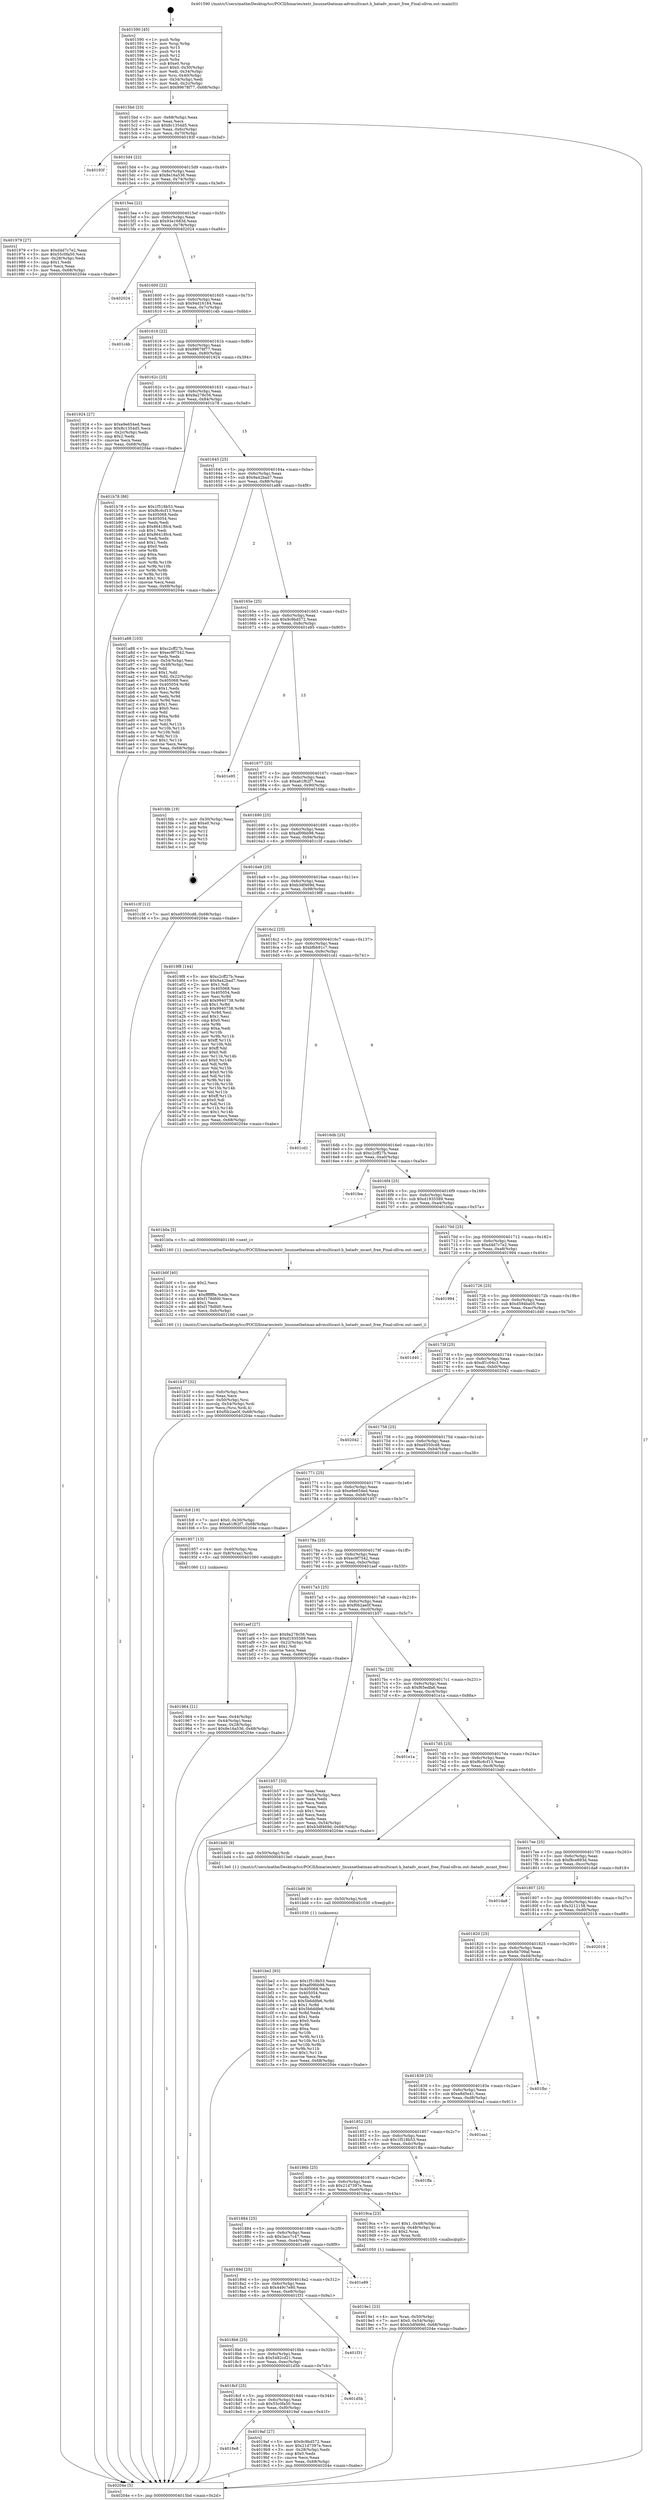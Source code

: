 digraph "0x401590" {
  label = "0x401590 (/mnt/c/Users/mathe/Desktop/tcc/POCII/binaries/extr_linuxnetbatman-advmulticast.h_batadv_mcast_free_Final-ollvm.out::main(0))"
  labelloc = "t"
  node[shape=record]

  Entry [label="",width=0.3,height=0.3,shape=circle,fillcolor=black,style=filled]
  "0x4015bd" [label="{
     0x4015bd [23]\l
     | [instrs]\l
     &nbsp;&nbsp;0x4015bd \<+3\>: mov -0x68(%rbp),%eax\l
     &nbsp;&nbsp;0x4015c0 \<+2\>: mov %eax,%ecx\l
     &nbsp;&nbsp;0x4015c2 \<+6\>: sub $0x8c1354d5,%ecx\l
     &nbsp;&nbsp;0x4015c8 \<+3\>: mov %eax,-0x6c(%rbp)\l
     &nbsp;&nbsp;0x4015cb \<+3\>: mov %ecx,-0x70(%rbp)\l
     &nbsp;&nbsp;0x4015ce \<+6\>: je 000000000040193f \<main+0x3af\>\l
  }"]
  "0x40193f" [label="{
     0x40193f\l
  }", style=dashed]
  "0x4015d4" [label="{
     0x4015d4 [22]\l
     | [instrs]\l
     &nbsp;&nbsp;0x4015d4 \<+5\>: jmp 00000000004015d9 \<main+0x49\>\l
     &nbsp;&nbsp;0x4015d9 \<+3\>: mov -0x6c(%rbp),%eax\l
     &nbsp;&nbsp;0x4015dc \<+5\>: sub $0x8e16a536,%eax\l
     &nbsp;&nbsp;0x4015e1 \<+3\>: mov %eax,-0x74(%rbp)\l
     &nbsp;&nbsp;0x4015e4 \<+6\>: je 0000000000401979 \<main+0x3e9\>\l
  }"]
  Exit [label="",width=0.3,height=0.3,shape=circle,fillcolor=black,style=filled,peripheries=2]
  "0x401979" [label="{
     0x401979 [27]\l
     | [instrs]\l
     &nbsp;&nbsp;0x401979 \<+5\>: mov $0xd4d7c7e2,%eax\l
     &nbsp;&nbsp;0x40197e \<+5\>: mov $0x55c0fa50,%ecx\l
     &nbsp;&nbsp;0x401983 \<+3\>: mov -0x28(%rbp),%edx\l
     &nbsp;&nbsp;0x401986 \<+3\>: cmp $0x1,%edx\l
     &nbsp;&nbsp;0x401989 \<+3\>: cmovl %ecx,%eax\l
     &nbsp;&nbsp;0x40198c \<+3\>: mov %eax,-0x68(%rbp)\l
     &nbsp;&nbsp;0x40198f \<+5\>: jmp 000000000040204e \<main+0xabe\>\l
  }"]
  "0x4015ea" [label="{
     0x4015ea [22]\l
     | [instrs]\l
     &nbsp;&nbsp;0x4015ea \<+5\>: jmp 00000000004015ef \<main+0x5f\>\l
     &nbsp;&nbsp;0x4015ef \<+3\>: mov -0x6c(%rbp),%eax\l
     &nbsp;&nbsp;0x4015f2 \<+5\>: sub $0x93e1683d,%eax\l
     &nbsp;&nbsp;0x4015f7 \<+3\>: mov %eax,-0x78(%rbp)\l
     &nbsp;&nbsp;0x4015fa \<+6\>: je 0000000000402024 \<main+0xa94\>\l
  }"]
  "0x401be2" [label="{
     0x401be2 [93]\l
     | [instrs]\l
     &nbsp;&nbsp;0x401be2 \<+5\>: mov $0x1f518b53,%eax\l
     &nbsp;&nbsp;0x401be7 \<+5\>: mov $0xaf09bb98,%ecx\l
     &nbsp;&nbsp;0x401bec \<+7\>: mov 0x405068,%edx\l
     &nbsp;&nbsp;0x401bf3 \<+7\>: mov 0x405054,%esi\l
     &nbsp;&nbsp;0x401bfa \<+3\>: mov %edx,%r8d\l
     &nbsp;&nbsp;0x401bfd \<+7\>: sub $0x5b6ddfe6,%r8d\l
     &nbsp;&nbsp;0x401c04 \<+4\>: sub $0x1,%r8d\l
     &nbsp;&nbsp;0x401c08 \<+7\>: add $0x5b6ddfe6,%r8d\l
     &nbsp;&nbsp;0x401c0f \<+4\>: imul %r8d,%edx\l
     &nbsp;&nbsp;0x401c13 \<+3\>: and $0x1,%edx\l
     &nbsp;&nbsp;0x401c16 \<+3\>: cmp $0x0,%edx\l
     &nbsp;&nbsp;0x401c19 \<+4\>: sete %r9b\l
     &nbsp;&nbsp;0x401c1d \<+3\>: cmp $0xa,%esi\l
     &nbsp;&nbsp;0x401c20 \<+4\>: setl %r10b\l
     &nbsp;&nbsp;0x401c24 \<+3\>: mov %r9b,%r11b\l
     &nbsp;&nbsp;0x401c27 \<+3\>: and %r10b,%r11b\l
     &nbsp;&nbsp;0x401c2a \<+3\>: xor %r10b,%r9b\l
     &nbsp;&nbsp;0x401c2d \<+3\>: or %r9b,%r11b\l
     &nbsp;&nbsp;0x401c30 \<+4\>: test $0x1,%r11b\l
     &nbsp;&nbsp;0x401c34 \<+3\>: cmovne %ecx,%eax\l
     &nbsp;&nbsp;0x401c37 \<+3\>: mov %eax,-0x68(%rbp)\l
     &nbsp;&nbsp;0x401c3a \<+5\>: jmp 000000000040204e \<main+0xabe\>\l
  }"]
  "0x402024" [label="{
     0x402024\l
  }", style=dashed]
  "0x401600" [label="{
     0x401600 [22]\l
     | [instrs]\l
     &nbsp;&nbsp;0x401600 \<+5\>: jmp 0000000000401605 \<main+0x75\>\l
     &nbsp;&nbsp;0x401605 \<+3\>: mov -0x6c(%rbp),%eax\l
     &nbsp;&nbsp;0x401608 \<+5\>: sub $0x94d16184,%eax\l
     &nbsp;&nbsp;0x40160d \<+3\>: mov %eax,-0x7c(%rbp)\l
     &nbsp;&nbsp;0x401610 \<+6\>: je 0000000000401c4b \<main+0x6bb\>\l
  }"]
  "0x401bd9" [label="{
     0x401bd9 [9]\l
     | [instrs]\l
     &nbsp;&nbsp;0x401bd9 \<+4\>: mov -0x50(%rbp),%rdi\l
     &nbsp;&nbsp;0x401bdd \<+5\>: call 0000000000401030 \<free@plt\>\l
     | [calls]\l
     &nbsp;&nbsp;0x401030 \{1\} (unknown)\l
  }"]
  "0x401c4b" [label="{
     0x401c4b\l
  }", style=dashed]
  "0x401616" [label="{
     0x401616 [22]\l
     | [instrs]\l
     &nbsp;&nbsp;0x401616 \<+5\>: jmp 000000000040161b \<main+0x8b\>\l
     &nbsp;&nbsp;0x40161b \<+3\>: mov -0x6c(%rbp),%eax\l
     &nbsp;&nbsp;0x40161e \<+5\>: sub $0x99678f77,%eax\l
     &nbsp;&nbsp;0x401623 \<+3\>: mov %eax,-0x80(%rbp)\l
     &nbsp;&nbsp;0x401626 \<+6\>: je 0000000000401924 \<main+0x394\>\l
  }"]
  "0x401b37" [label="{
     0x401b37 [32]\l
     | [instrs]\l
     &nbsp;&nbsp;0x401b37 \<+6\>: mov -0xfc(%rbp),%ecx\l
     &nbsp;&nbsp;0x401b3d \<+3\>: imul %eax,%ecx\l
     &nbsp;&nbsp;0x401b40 \<+4\>: mov -0x50(%rbp),%rsi\l
     &nbsp;&nbsp;0x401b44 \<+4\>: movslq -0x54(%rbp),%rdi\l
     &nbsp;&nbsp;0x401b48 \<+3\>: mov %ecx,(%rsi,%rdi,4)\l
     &nbsp;&nbsp;0x401b4b \<+7\>: movl $0xf0b2ae0f,-0x68(%rbp)\l
     &nbsp;&nbsp;0x401b52 \<+5\>: jmp 000000000040204e \<main+0xabe\>\l
  }"]
  "0x401924" [label="{
     0x401924 [27]\l
     | [instrs]\l
     &nbsp;&nbsp;0x401924 \<+5\>: mov $0xe9e654ed,%eax\l
     &nbsp;&nbsp;0x401929 \<+5\>: mov $0x8c1354d5,%ecx\l
     &nbsp;&nbsp;0x40192e \<+3\>: mov -0x2c(%rbp),%edx\l
     &nbsp;&nbsp;0x401931 \<+3\>: cmp $0x2,%edx\l
     &nbsp;&nbsp;0x401934 \<+3\>: cmovne %ecx,%eax\l
     &nbsp;&nbsp;0x401937 \<+3\>: mov %eax,-0x68(%rbp)\l
     &nbsp;&nbsp;0x40193a \<+5\>: jmp 000000000040204e \<main+0xabe\>\l
  }"]
  "0x40162c" [label="{
     0x40162c [25]\l
     | [instrs]\l
     &nbsp;&nbsp;0x40162c \<+5\>: jmp 0000000000401631 \<main+0xa1\>\l
     &nbsp;&nbsp;0x401631 \<+3\>: mov -0x6c(%rbp),%eax\l
     &nbsp;&nbsp;0x401634 \<+5\>: sub $0x9a278c56,%eax\l
     &nbsp;&nbsp;0x401639 \<+6\>: mov %eax,-0x84(%rbp)\l
     &nbsp;&nbsp;0x40163f \<+6\>: je 0000000000401b78 \<main+0x5e8\>\l
  }"]
  "0x40204e" [label="{
     0x40204e [5]\l
     | [instrs]\l
     &nbsp;&nbsp;0x40204e \<+5\>: jmp 00000000004015bd \<main+0x2d\>\l
  }"]
  "0x401590" [label="{
     0x401590 [45]\l
     | [instrs]\l
     &nbsp;&nbsp;0x401590 \<+1\>: push %rbp\l
     &nbsp;&nbsp;0x401591 \<+3\>: mov %rsp,%rbp\l
     &nbsp;&nbsp;0x401594 \<+2\>: push %r15\l
     &nbsp;&nbsp;0x401596 \<+2\>: push %r14\l
     &nbsp;&nbsp;0x401598 \<+2\>: push %r12\l
     &nbsp;&nbsp;0x40159a \<+1\>: push %rbx\l
     &nbsp;&nbsp;0x40159b \<+7\>: sub $0xe0,%rsp\l
     &nbsp;&nbsp;0x4015a2 \<+7\>: movl $0x0,-0x30(%rbp)\l
     &nbsp;&nbsp;0x4015a9 \<+3\>: mov %edi,-0x34(%rbp)\l
     &nbsp;&nbsp;0x4015ac \<+4\>: mov %rsi,-0x40(%rbp)\l
     &nbsp;&nbsp;0x4015b0 \<+3\>: mov -0x34(%rbp),%edi\l
     &nbsp;&nbsp;0x4015b3 \<+3\>: mov %edi,-0x2c(%rbp)\l
     &nbsp;&nbsp;0x4015b6 \<+7\>: movl $0x99678f77,-0x68(%rbp)\l
  }"]
  "0x401b0f" [label="{
     0x401b0f [40]\l
     | [instrs]\l
     &nbsp;&nbsp;0x401b0f \<+5\>: mov $0x2,%ecx\l
     &nbsp;&nbsp;0x401b14 \<+1\>: cltd\l
     &nbsp;&nbsp;0x401b15 \<+2\>: idiv %ecx\l
     &nbsp;&nbsp;0x401b17 \<+6\>: imul $0xfffffffe,%edx,%ecx\l
     &nbsp;&nbsp;0x401b1d \<+6\>: sub $0xf178dfd0,%ecx\l
     &nbsp;&nbsp;0x401b23 \<+3\>: add $0x1,%ecx\l
     &nbsp;&nbsp;0x401b26 \<+6\>: add $0xf178dfd0,%ecx\l
     &nbsp;&nbsp;0x401b2c \<+6\>: mov %ecx,-0xfc(%rbp)\l
     &nbsp;&nbsp;0x401b32 \<+5\>: call 0000000000401160 \<next_i\>\l
     | [calls]\l
     &nbsp;&nbsp;0x401160 \{1\} (/mnt/c/Users/mathe/Desktop/tcc/POCII/binaries/extr_linuxnetbatman-advmulticast.h_batadv_mcast_free_Final-ollvm.out::next_i)\l
  }"]
  "0x401b78" [label="{
     0x401b78 [88]\l
     | [instrs]\l
     &nbsp;&nbsp;0x401b78 \<+5\>: mov $0x1f518b53,%eax\l
     &nbsp;&nbsp;0x401b7d \<+5\>: mov $0xf6c6cf13,%ecx\l
     &nbsp;&nbsp;0x401b82 \<+7\>: mov 0x405068,%edx\l
     &nbsp;&nbsp;0x401b89 \<+7\>: mov 0x405054,%esi\l
     &nbsp;&nbsp;0x401b90 \<+2\>: mov %edx,%edi\l
     &nbsp;&nbsp;0x401b92 \<+6\>: sub $0x86418fc4,%edi\l
     &nbsp;&nbsp;0x401b98 \<+3\>: sub $0x1,%edi\l
     &nbsp;&nbsp;0x401b9b \<+6\>: add $0x86418fc4,%edi\l
     &nbsp;&nbsp;0x401ba1 \<+3\>: imul %edi,%edx\l
     &nbsp;&nbsp;0x401ba4 \<+3\>: and $0x1,%edx\l
     &nbsp;&nbsp;0x401ba7 \<+3\>: cmp $0x0,%edx\l
     &nbsp;&nbsp;0x401baa \<+4\>: sete %r8b\l
     &nbsp;&nbsp;0x401bae \<+3\>: cmp $0xa,%esi\l
     &nbsp;&nbsp;0x401bb1 \<+4\>: setl %r9b\l
     &nbsp;&nbsp;0x401bb5 \<+3\>: mov %r8b,%r10b\l
     &nbsp;&nbsp;0x401bb8 \<+3\>: and %r9b,%r10b\l
     &nbsp;&nbsp;0x401bbb \<+3\>: xor %r9b,%r8b\l
     &nbsp;&nbsp;0x401bbe \<+3\>: or %r8b,%r10b\l
     &nbsp;&nbsp;0x401bc1 \<+4\>: test $0x1,%r10b\l
     &nbsp;&nbsp;0x401bc5 \<+3\>: cmovne %ecx,%eax\l
     &nbsp;&nbsp;0x401bc8 \<+3\>: mov %eax,-0x68(%rbp)\l
     &nbsp;&nbsp;0x401bcb \<+5\>: jmp 000000000040204e \<main+0xabe\>\l
  }"]
  "0x401645" [label="{
     0x401645 [25]\l
     | [instrs]\l
     &nbsp;&nbsp;0x401645 \<+5\>: jmp 000000000040164a \<main+0xba\>\l
     &nbsp;&nbsp;0x40164a \<+3\>: mov -0x6c(%rbp),%eax\l
     &nbsp;&nbsp;0x40164d \<+5\>: sub $0x9a42bad7,%eax\l
     &nbsp;&nbsp;0x401652 \<+6\>: mov %eax,-0x88(%rbp)\l
     &nbsp;&nbsp;0x401658 \<+6\>: je 0000000000401a88 \<main+0x4f8\>\l
  }"]
  "0x4019e1" [label="{
     0x4019e1 [23]\l
     | [instrs]\l
     &nbsp;&nbsp;0x4019e1 \<+4\>: mov %rax,-0x50(%rbp)\l
     &nbsp;&nbsp;0x4019e5 \<+7\>: movl $0x0,-0x54(%rbp)\l
     &nbsp;&nbsp;0x4019ec \<+7\>: movl $0xb3df469d,-0x68(%rbp)\l
     &nbsp;&nbsp;0x4019f3 \<+5\>: jmp 000000000040204e \<main+0xabe\>\l
  }"]
  "0x401a88" [label="{
     0x401a88 [103]\l
     | [instrs]\l
     &nbsp;&nbsp;0x401a88 \<+5\>: mov $0xc2cff27b,%eax\l
     &nbsp;&nbsp;0x401a8d \<+5\>: mov $0xec9f7542,%ecx\l
     &nbsp;&nbsp;0x401a92 \<+2\>: xor %edx,%edx\l
     &nbsp;&nbsp;0x401a94 \<+3\>: mov -0x54(%rbp),%esi\l
     &nbsp;&nbsp;0x401a97 \<+3\>: cmp -0x48(%rbp),%esi\l
     &nbsp;&nbsp;0x401a9a \<+4\>: setl %dil\l
     &nbsp;&nbsp;0x401a9e \<+4\>: and $0x1,%dil\l
     &nbsp;&nbsp;0x401aa2 \<+4\>: mov %dil,-0x22(%rbp)\l
     &nbsp;&nbsp;0x401aa6 \<+7\>: mov 0x405068,%esi\l
     &nbsp;&nbsp;0x401aad \<+8\>: mov 0x405054,%r8d\l
     &nbsp;&nbsp;0x401ab5 \<+3\>: sub $0x1,%edx\l
     &nbsp;&nbsp;0x401ab8 \<+3\>: mov %esi,%r9d\l
     &nbsp;&nbsp;0x401abb \<+3\>: add %edx,%r9d\l
     &nbsp;&nbsp;0x401abe \<+4\>: imul %r9d,%esi\l
     &nbsp;&nbsp;0x401ac2 \<+3\>: and $0x1,%esi\l
     &nbsp;&nbsp;0x401ac5 \<+3\>: cmp $0x0,%esi\l
     &nbsp;&nbsp;0x401ac8 \<+4\>: sete %dil\l
     &nbsp;&nbsp;0x401acc \<+4\>: cmp $0xa,%r8d\l
     &nbsp;&nbsp;0x401ad0 \<+4\>: setl %r10b\l
     &nbsp;&nbsp;0x401ad4 \<+3\>: mov %dil,%r11b\l
     &nbsp;&nbsp;0x401ad7 \<+3\>: and %r10b,%r11b\l
     &nbsp;&nbsp;0x401ada \<+3\>: xor %r10b,%dil\l
     &nbsp;&nbsp;0x401add \<+3\>: or %dil,%r11b\l
     &nbsp;&nbsp;0x401ae0 \<+4\>: test $0x1,%r11b\l
     &nbsp;&nbsp;0x401ae4 \<+3\>: cmovne %ecx,%eax\l
     &nbsp;&nbsp;0x401ae7 \<+3\>: mov %eax,-0x68(%rbp)\l
     &nbsp;&nbsp;0x401aea \<+5\>: jmp 000000000040204e \<main+0xabe\>\l
  }"]
  "0x40165e" [label="{
     0x40165e [25]\l
     | [instrs]\l
     &nbsp;&nbsp;0x40165e \<+5\>: jmp 0000000000401663 \<main+0xd3\>\l
     &nbsp;&nbsp;0x401663 \<+3\>: mov -0x6c(%rbp),%eax\l
     &nbsp;&nbsp;0x401666 \<+5\>: sub $0x9c9bd572,%eax\l
     &nbsp;&nbsp;0x40166b \<+6\>: mov %eax,-0x8c(%rbp)\l
     &nbsp;&nbsp;0x401671 \<+6\>: je 0000000000401e95 \<main+0x905\>\l
  }"]
  "0x4018e8" [label="{
     0x4018e8\l
  }", style=dashed]
  "0x401e95" [label="{
     0x401e95\l
  }", style=dashed]
  "0x401677" [label="{
     0x401677 [25]\l
     | [instrs]\l
     &nbsp;&nbsp;0x401677 \<+5\>: jmp 000000000040167c \<main+0xec\>\l
     &nbsp;&nbsp;0x40167c \<+3\>: mov -0x6c(%rbp),%eax\l
     &nbsp;&nbsp;0x40167f \<+5\>: sub $0xa61f62f7,%eax\l
     &nbsp;&nbsp;0x401684 \<+6\>: mov %eax,-0x90(%rbp)\l
     &nbsp;&nbsp;0x40168a \<+6\>: je 0000000000401fdb \<main+0xa4b\>\l
  }"]
  "0x4019af" [label="{
     0x4019af [27]\l
     | [instrs]\l
     &nbsp;&nbsp;0x4019af \<+5\>: mov $0x9c9bd572,%eax\l
     &nbsp;&nbsp;0x4019b4 \<+5\>: mov $0x21d7397e,%ecx\l
     &nbsp;&nbsp;0x4019b9 \<+3\>: mov -0x28(%rbp),%edx\l
     &nbsp;&nbsp;0x4019bc \<+3\>: cmp $0x0,%edx\l
     &nbsp;&nbsp;0x4019bf \<+3\>: cmove %ecx,%eax\l
     &nbsp;&nbsp;0x4019c2 \<+3\>: mov %eax,-0x68(%rbp)\l
     &nbsp;&nbsp;0x4019c5 \<+5\>: jmp 000000000040204e \<main+0xabe\>\l
  }"]
  "0x401fdb" [label="{
     0x401fdb [19]\l
     | [instrs]\l
     &nbsp;&nbsp;0x401fdb \<+3\>: mov -0x30(%rbp),%eax\l
     &nbsp;&nbsp;0x401fde \<+7\>: add $0xe0,%rsp\l
     &nbsp;&nbsp;0x401fe5 \<+1\>: pop %rbx\l
     &nbsp;&nbsp;0x401fe6 \<+2\>: pop %r12\l
     &nbsp;&nbsp;0x401fe8 \<+2\>: pop %r14\l
     &nbsp;&nbsp;0x401fea \<+2\>: pop %r15\l
     &nbsp;&nbsp;0x401fec \<+1\>: pop %rbp\l
     &nbsp;&nbsp;0x401fed \<+1\>: ret\l
  }"]
  "0x401690" [label="{
     0x401690 [25]\l
     | [instrs]\l
     &nbsp;&nbsp;0x401690 \<+5\>: jmp 0000000000401695 \<main+0x105\>\l
     &nbsp;&nbsp;0x401695 \<+3\>: mov -0x6c(%rbp),%eax\l
     &nbsp;&nbsp;0x401698 \<+5\>: sub $0xaf09bb98,%eax\l
     &nbsp;&nbsp;0x40169d \<+6\>: mov %eax,-0x94(%rbp)\l
     &nbsp;&nbsp;0x4016a3 \<+6\>: je 0000000000401c3f \<main+0x6af\>\l
  }"]
  "0x4018cf" [label="{
     0x4018cf [25]\l
     | [instrs]\l
     &nbsp;&nbsp;0x4018cf \<+5\>: jmp 00000000004018d4 \<main+0x344\>\l
     &nbsp;&nbsp;0x4018d4 \<+3\>: mov -0x6c(%rbp),%eax\l
     &nbsp;&nbsp;0x4018d7 \<+5\>: sub $0x55c0fa50,%eax\l
     &nbsp;&nbsp;0x4018dc \<+6\>: mov %eax,-0xf0(%rbp)\l
     &nbsp;&nbsp;0x4018e2 \<+6\>: je 00000000004019af \<main+0x41f\>\l
  }"]
  "0x401c3f" [label="{
     0x401c3f [12]\l
     | [instrs]\l
     &nbsp;&nbsp;0x401c3f \<+7\>: movl $0xe9350cd8,-0x68(%rbp)\l
     &nbsp;&nbsp;0x401c46 \<+5\>: jmp 000000000040204e \<main+0xabe\>\l
  }"]
  "0x4016a9" [label="{
     0x4016a9 [25]\l
     | [instrs]\l
     &nbsp;&nbsp;0x4016a9 \<+5\>: jmp 00000000004016ae \<main+0x11e\>\l
     &nbsp;&nbsp;0x4016ae \<+3\>: mov -0x6c(%rbp),%eax\l
     &nbsp;&nbsp;0x4016b1 \<+5\>: sub $0xb3df469d,%eax\l
     &nbsp;&nbsp;0x4016b6 \<+6\>: mov %eax,-0x98(%rbp)\l
     &nbsp;&nbsp;0x4016bc \<+6\>: je 00000000004019f8 \<main+0x468\>\l
  }"]
  "0x401d5b" [label="{
     0x401d5b\l
  }", style=dashed]
  "0x4019f8" [label="{
     0x4019f8 [144]\l
     | [instrs]\l
     &nbsp;&nbsp;0x4019f8 \<+5\>: mov $0xc2cff27b,%eax\l
     &nbsp;&nbsp;0x4019fd \<+5\>: mov $0x9a42bad7,%ecx\l
     &nbsp;&nbsp;0x401a02 \<+2\>: mov $0x1,%dl\l
     &nbsp;&nbsp;0x401a04 \<+7\>: mov 0x405068,%esi\l
     &nbsp;&nbsp;0x401a0b \<+7\>: mov 0x405054,%edi\l
     &nbsp;&nbsp;0x401a12 \<+3\>: mov %esi,%r8d\l
     &nbsp;&nbsp;0x401a15 \<+7\>: add $0x9940738,%r8d\l
     &nbsp;&nbsp;0x401a1c \<+4\>: sub $0x1,%r8d\l
     &nbsp;&nbsp;0x401a20 \<+7\>: sub $0x9940738,%r8d\l
     &nbsp;&nbsp;0x401a27 \<+4\>: imul %r8d,%esi\l
     &nbsp;&nbsp;0x401a2b \<+3\>: and $0x1,%esi\l
     &nbsp;&nbsp;0x401a2e \<+3\>: cmp $0x0,%esi\l
     &nbsp;&nbsp;0x401a31 \<+4\>: sete %r9b\l
     &nbsp;&nbsp;0x401a35 \<+3\>: cmp $0xa,%edi\l
     &nbsp;&nbsp;0x401a38 \<+4\>: setl %r10b\l
     &nbsp;&nbsp;0x401a3c \<+3\>: mov %r9b,%r11b\l
     &nbsp;&nbsp;0x401a3f \<+4\>: xor $0xff,%r11b\l
     &nbsp;&nbsp;0x401a43 \<+3\>: mov %r10b,%bl\l
     &nbsp;&nbsp;0x401a46 \<+3\>: xor $0xff,%bl\l
     &nbsp;&nbsp;0x401a49 \<+3\>: xor $0x0,%dl\l
     &nbsp;&nbsp;0x401a4c \<+3\>: mov %r11b,%r14b\l
     &nbsp;&nbsp;0x401a4f \<+4\>: and $0x0,%r14b\l
     &nbsp;&nbsp;0x401a53 \<+3\>: and %dl,%r9b\l
     &nbsp;&nbsp;0x401a56 \<+3\>: mov %bl,%r15b\l
     &nbsp;&nbsp;0x401a59 \<+4\>: and $0x0,%r15b\l
     &nbsp;&nbsp;0x401a5d \<+3\>: and %dl,%r10b\l
     &nbsp;&nbsp;0x401a60 \<+3\>: or %r9b,%r14b\l
     &nbsp;&nbsp;0x401a63 \<+3\>: or %r10b,%r15b\l
     &nbsp;&nbsp;0x401a66 \<+3\>: xor %r15b,%r14b\l
     &nbsp;&nbsp;0x401a69 \<+3\>: or %bl,%r11b\l
     &nbsp;&nbsp;0x401a6c \<+4\>: xor $0xff,%r11b\l
     &nbsp;&nbsp;0x401a70 \<+3\>: or $0x0,%dl\l
     &nbsp;&nbsp;0x401a73 \<+3\>: and %dl,%r11b\l
     &nbsp;&nbsp;0x401a76 \<+3\>: or %r11b,%r14b\l
     &nbsp;&nbsp;0x401a79 \<+4\>: test $0x1,%r14b\l
     &nbsp;&nbsp;0x401a7d \<+3\>: cmovne %ecx,%eax\l
     &nbsp;&nbsp;0x401a80 \<+3\>: mov %eax,-0x68(%rbp)\l
     &nbsp;&nbsp;0x401a83 \<+5\>: jmp 000000000040204e \<main+0xabe\>\l
  }"]
  "0x4016c2" [label="{
     0x4016c2 [25]\l
     | [instrs]\l
     &nbsp;&nbsp;0x4016c2 \<+5\>: jmp 00000000004016c7 \<main+0x137\>\l
     &nbsp;&nbsp;0x4016c7 \<+3\>: mov -0x6c(%rbp),%eax\l
     &nbsp;&nbsp;0x4016ca \<+5\>: sub $0xbfbb91c7,%eax\l
     &nbsp;&nbsp;0x4016cf \<+6\>: mov %eax,-0x9c(%rbp)\l
     &nbsp;&nbsp;0x4016d5 \<+6\>: je 0000000000401cd1 \<main+0x741\>\l
  }"]
  "0x4018b6" [label="{
     0x4018b6 [25]\l
     | [instrs]\l
     &nbsp;&nbsp;0x4018b6 \<+5\>: jmp 00000000004018bb \<main+0x32b\>\l
     &nbsp;&nbsp;0x4018bb \<+3\>: mov -0x6c(%rbp),%eax\l
     &nbsp;&nbsp;0x4018be \<+5\>: sub $0x5482cd21,%eax\l
     &nbsp;&nbsp;0x4018c3 \<+6\>: mov %eax,-0xec(%rbp)\l
     &nbsp;&nbsp;0x4018c9 \<+6\>: je 0000000000401d5b \<main+0x7cb\>\l
  }"]
  "0x401cd1" [label="{
     0x401cd1\l
  }", style=dashed]
  "0x4016db" [label="{
     0x4016db [25]\l
     | [instrs]\l
     &nbsp;&nbsp;0x4016db \<+5\>: jmp 00000000004016e0 \<main+0x150\>\l
     &nbsp;&nbsp;0x4016e0 \<+3\>: mov -0x6c(%rbp),%eax\l
     &nbsp;&nbsp;0x4016e3 \<+5\>: sub $0xc2cff27b,%eax\l
     &nbsp;&nbsp;0x4016e8 \<+6\>: mov %eax,-0xa0(%rbp)\l
     &nbsp;&nbsp;0x4016ee \<+6\>: je 0000000000401fee \<main+0xa5e\>\l
  }"]
  "0x401f31" [label="{
     0x401f31\l
  }", style=dashed]
  "0x401fee" [label="{
     0x401fee\l
  }", style=dashed]
  "0x4016f4" [label="{
     0x4016f4 [25]\l
     | [instrs]\l
     &nbsp;&nbsp;0x4016f4 \<+5\>: jmp 00000000004016f9 \<main+0x169\>\l
     &nbsp;&nbsp;0x4016f9 \<+3\>: mov -0x6c(%rbp),%eax\l
     &nbsp;&nbsp;0x4016fc \<+5\>: sub $0xd1935589,%eax\l
     &nbsp;&nbsp;0x401701 \<+6\>: mov %eax,-0xa4(%rbp)\l
     &nbsp;&nbsp;0x401707 \<+6\>: je 0000000000401b0a \<main+0x57a\>\l
  }"]
  "0x40189d" [label="{
     0x40189d [25]\l
     | [instrs]\l
     &nbsp;&nbsp;0x40189d \<+5\>: jmp 00000000004018a2 \<main+0x312\>\l
     &nbsp;&nbsp;0x4018a2 \<+3\>: mov -0x6c(%rbp),%eax\l
     &nbsp;&nbsp;0x4018a5 \<+5\>: sub $0x449c7e80,%eax\l
     &nbsp;&nbsp;0x4018aa \<+6\>: mov %eax,-0xe8(%rbp)\l
     &nbsp;&nbsp;0x4018b0 \<+6\>: je 0000000000401f31 \<main+0x9a1\>\l
  }"]
  "0x401b0a" [label="{
     0x401b0a [5]\l
     | [instrs]\l
     &nbsp;&nbsp;0x401b0a \<+5\>: call 0000000000401160 \<next_i\>\l
     | [calls]\l
     &nbsp;&nbsp;0x401160 \{1\} (/mnt/c/Users/mathe/Desktop/tcc/POCII/binaries/extr_linuxnetbatman-advmulticast.h_batadv_mcast_free_Final-ollvm.out::next_i)\l
  }"]
  "0x40170d" [label="{
     0x40170d [25]\l
     | [instrs]\l
     &nbsp;&nbsp;0x40170d \<+5\>: jmp 0000000000401712 \<main+0x182\>\l
     &nbsp;&nbsp;0x401712 \<+3\>: mov -0x6c(%rbp),%eax\l
     &nbsp;&nbsp;0x401715 \<+5\>: sub $0xd4d7c7e2,%eax\l
     &nbsp;&nbsp;0x40171a \<+6\>: mov %eax,-0xa8(%rbp)\l
     &nbsp;&nbsp;0x401720 \<+6\>: je 0000000000401994 \<main+0x404\>\l
  }"]
  "0x401e89" [label="{
     0x401e89\l
  }", style=dashed]
  "0x401994" [label="{
     0x401994\l
  }", style=dashed]
  "0x401726" [label="{
     0x401726 [25]\l
     | [instrs]\l
     &nbsp;&nbsp;0x401726 \<+5\>: jmp 000000000040172b \<main+0x19b\>\l
     &nbsp;&nbsp;0x40172b \<+3\>: mov -0x6c(%rbp),%eax\l
     &nbsp;&nbsp;0x40172e \<+5\>: sub $0xd594ba05,%eax\l
     &nbsp;&nbsp;0x401733 \<+6\>: mov %eax,-0xac(%rbp)\l
     &nbsp;&nbsp;0x401739 \<+6\>: je 0000000000401d40 \<main+0x7b0\>\l
  }"]
  "0x401884" [label="{
     0x401884 [25]\l
     | [instrs]\l
     &nbsp;&nbsp;0x401884 \<+5\>: jmp 0000000000401889 \<main+0x2f9\>\l
     &nbsp;&nbsp;0x401889 \<+3\>: mov -0x6c(%rbp),%eax\l
     &nbsp;&nbsp;0x40188c \<+5\>: sub $0x3acc7c47,%eax\l
     &nbsp;&nbsp;0x401891 \<+6\>: mov %eax,-0xe4(%rbp)\l
     &nbsp;&nbsp;0x401897 \<+6\>: je 0000000000401e89 \<main+0x8f9\>\l
  }"]
  "0x401d40" [label="{
     0x401d40\l
  }", style=dashed]
  "0x40173f" [label="{
     0x40173f [25]\l
     | [instrs]\l
     &nbsp;&nbsp;0x40173f \<+5\>: jmp 0000000000401744 \<main+0x1b4\>\l
     &nbsp;&nbsp;0x401744 \<+3\>: mov -0x6c(%rbp),%eax\l
     &nbsp;&nbsp;0x401747 \<+5\>: sub $0xdf1c04c3,%eax\l
     &nbsp;&nbsp;0x40174c \<+6\>: mov %eax,-0xb0(%rbp)\l
     &nbsp;&nbsp;0x401752 \<+6\>: je 0000000000402042 \<main+0xab2\>\l
  }"]
  "0x4019ca" [label="{
     0x4019ca [23]\l
     | [instrs]\l
     &nbsp;&nbsp;0x4019ca \<+7\>: movl $0x1,-0x48(%rbp)\l
     &nbsp;&nbsp;0x4019d1 \<+4\>: movslq -0x48(%rbp),%rax\l
     &nbsp;&nbsp;0x4019d5 \<+4\>: shl $0x2,%rax\l
     &nbsp;&nbsp;0x4019d9 \<+3\>: mov %rax,%rdi\l
     &nbsp;&nbsp;0x4019dc \<+5\>: call 0000000000401050 \<malloc@plt\>\l
     | [calls]\l
     &nbsp;&nbsp;0x401050 \{1\} (unknown)\l
  }"]
  "0x402042" [label="{
     0x402042\l
  }", style=dashed]
  "0x401758" [label="{
     0x401758 [25]\l
     | [instrs]\l
     &nbsp;&nbsp;0x401758 \<+5\>: jmp 000000000040175d \<main+0x1cd\>\l
     &nbsp;&nbsp;0x40175d \<+3\>: mov -0x6c(%rbp),%eax\l
     &nbsp;&nbsp;0x401760 \<+5\>: sub $0xe9350cd8,%eax\l
     &nbsp;&nbsp;0x401765 \<+6\>: mov %eax,-0xb4(%rbp)\l
     &nbsp;&nbsp;0x40176b \<+6\>: je 0000000000401fc8 \<main+0xa38\>\l
  }"]
  "0x40186b" [label="{
     0x40186b [25]\l
     | [instrs]\l
     &nbsp;&nbsp;0x40186b \<+5\>: jmp 0000000000401870 \<main+0x2e0\>\l
     &nbsp;&nbsp;0x401870 \<+3\>: mov -0x6c(%rbp),%eax\l
     &nbsp;&nbsp;0x401873 \<+5\>: sub $0x21d7397e,%eax\l
     &nbsp;&nbsp;0x401878 \<+6\>: mov %eax,-0xe0(%rbp)\l
     &nbsp;&nbsp;0x40187e \<+6\>: je 00000000004019ca \<main+0x43a\>\l
  }"]
  "0x401fc8" [label="{
     0x401fc8 [19]\l
     | [instrs]\l
     &nbsp;&nbsp;0x401fc8 \<+7\>: movl $0x0,-0x30(%rbp)\l
     &nbsp;&nbsp;0x401fcf \<+7\>: movl $0xa61f62f7,-0x68(%rbp)\l
     &nbsp;&nbsp;0x401fd6 \<+5\>: jmp 000000000040204e \<main+0xabe\>\l
  }"]
  "0x401771" [label="{
     0x401771 [25]\l
     | [instrs]\l
     &nbsp;&nbsp;0x401771 \<+5\>: jmp 0000000000401776 \<main+0x1e6\>\l
     &nbsp;&nbsp;0x401776 \<+3\>: mov -0x6c(%rbp),%eax\l
     &nbsp;&nbsp;0x401779 \<+5\>: sub $0xe9e654ed,%eax\l
     &nbsp;&nbsp;0x40177e \<+6\>: mov %eax,-0xb8(%rbp)\l
     &nbsp;&nbsp;0x401784 \<+6\>: je 0000000000401957 \<main+0x3c7\>\l
  }"]
  "0x401ffa" [label="{
     0x401ffa\l
  }", style=dashed]
  "0x401957" [label="{
     0x401957 [13]\l
     | [instrs]\l
     &nbsp;&nbsp;0x401957 \<+4\>: mov -0x40(%rbp),%rax\l
     &nbsp;&nbsp;0x40195b \<+4\>: mov 0x8(%rax),%rdi\l
     &nbsp;&nbsp;0x40195f \<+5\>: call 0000000000401060 \<atoi@plt\>\l
     | [calls]\l
     &nbsp;&nbsp;0x401060 \{1\} (unknown)\l
  }"]
  "0x40178a" [label="{
     0x40178a [25]\l
     | [instrs]\l
     &nbsp;&nbsp;0x40178a \<+5\>: jmp 000000000040178f \<main+0x1ff\>\l
     &nbsp;&nbsp;0x40178f \<+3\>: mov -0x6c(%rbp),%eax\l
     &nbsp;&nbsp;0x401792 \<+5\>: sub $0xec9f7542,%eax\l
     &nbsp;&nbsp;0x401797 \<+6\>: mov %eax,-0xbc(%rbp)\l
     &nbsp;&nbsp;0x40179d \<+6\>: je 0000000000401aef \<main+0x55f\>\l
  }"]
  "0x401964" [label="{
     0x401964 [21]\l
     | [instrs]\l
     &nbsp;&nbsp;0x401964 \<+3\>: mov %eax,-0x44(%rbp)\l
     &nbsp;&nbsp;0x401967 \<+3\>: mov -0x44(%rbp),%eax\l
     &nbsp;&nbsp;0x40196a \<+3\>: mov %eax,-0x28(%rbp)\l
     &nbsp;&nbsp;0x40196d \<+7\>: movl $0x8e16a536,-0x68(%rbp)\l
     &nbsp;&nbsp;0x401974 \<+5\>: jmp 000000000040204e \<main+0xabe\>\l
  }"]
  "0x401852" [label="{
     0x401852 [25]\l
     | [instrs]\l
     &nbsp;&nbsp;0x401852 \<+5\>: jmp 0000000000401857 \<main+0x2c7\>\l
     &nbsp;&nbsp;0x401857 \<+3\>: mov -0x6c(%rbp),%eax\l
     &nbsp;&nbsp;0x40185a \<+5\>: sub $0x1f518b53,%eax\l
     &nbsp;&nbsp;0x40185f \<+6\>: mov %eax,-0xdc(%rbp)\l
     &nbsp;&nbsp;0x401865 \<+6\>: je 0000000000401ffa \<main+0xa6a\>\l
  }"]
  "0x401aef" [label="{
     0x401aef [27]\l
     | [instrs]\l
     &nbsp;&nbsp;0x401aef \<+5\>: mov $0x9a278c56,%eax\l
     &nbsp;&nbsp;0x401af4 \<+5\>: mov $0xd1935589,%ecx\l
     &nbsp;&nbsp;0x401af9 \<+3\>: mov -0x22(%rbp),%dl\l
     &nbsp;&nbsp;0x401afc \<+3\>: test $0x1,%dl\l
     &nbsp;&nbsp;0x401aff \<+3\>: cmovne %ecx,%eax\l
     &nbsp;&nbsp;0x401b02 \<+3\>: mov %eax,-0x68(%rbp)\l
     &nbsp;&nbsp;0x401b05 \<+5\>: jmp 000000000040204e \<main+0xabe\>\l
  }"]
  "0x4017a3" [label="{
     0x4017a3 [25]\l
     | [instrs]\l
     &nbsp;&nbsp;0x4017a3 \<+5\>: jmp 00000000004017a8 \<main+0x218\>\l
     &nbsp;&nbsp;0x4017a8 \<+3\>: mov -0x6c(%rbp),%eax\l
     &nbsp;&nbsp;0x4017ab \<+5\>: sub $0xf0b2ae0f,%eax\l
     &nbsp;&nbsp;0x4017b0 \<+6\>: mov %eax,-0xc0(%rbp)\l
     &nbsp;&nbsp;0x4017b6 \<+6\>: je 0000000000401b57 \<main+0x5c7\>\l
  }"]
  "0x401ea1" [label="{
     0x401ea1\l
  }", style=dashed]
  "0x401b57" [label="{
     0x401b57 [33]\l
     | [instrs]\l
     &nbsp;&nbsp;0x401b57 \<+2\>: xor %eax,%eax\l
     &nbsp;&nbsp;0x401b59 \<+3\>: mov -0x54(%rbp),%ecx\l
     &nbsp;&nbsp;0x401b5c \<+2\>: mov %eax,%edx\l
     &nbsp;&nbsp;0x401b5e \<+2\>: sub %ecx,%edx\l
     &nbsp;&nbsp;0x401b60 \<+2\>: mov %eax,%ecx\l
     &nbsp;&nbsp;0x401b62 \<+3\>: sub $0x1,%ecx\l
     &nbsp;&nbsp;0x401b65 \<+2\>: add %ecx,%edx\l
     &nbsp;&nbsp;0x401b67 \<+2\>: sub %edx,%eax\l
     &nbsp;&nbsp;0x401b69 \<+3\>: mov %eax,-0x54(%rbp)\l
     &nbsp;&nbsp;0x401b6c \<+7\>: movl $0xb3df469d,-0x68(%rbp)\l
     &nbsp;&nbsp;0x401b73 \<+5\>: jmp 000000000040204e \<main+0xabe\>\l
  }"]
  "0x4017bc" [label="{
     0x4017bc [25]\l
     | [instrs]\l
     &nbsp;&nbsp;0x4017bc \<+5\>: jmp 00000000004017c1 \<main+0x231\>\l
     &nbsp;&nbsp;0x4017c1 \<+3\>: mov -0x6c(%rbp),%eax\l
     &nbsp;&nbsp;0x4017c4 \<+5\>: sub $0xf65edfa6,%eax\l
     &nbsp;&nbsp;0x4017c9 \<+6\>: mov %eax,-0xc4(%rbp)\l
     &nbsp;&nbsp;0x4017cf \<+6\>: je 0000000000401e1a \<main+0x88a\>\l
  }"]
  "0x401839" [label="{
     0x401839 [25]\l
     | [instrs]\l
     &nbsp;&nbsp;0x401839 \<+5\>: jmp 000000000040183e \<main+0x2ae\>\l
     &nbsp;&nbsp;0x40183e \<+3\>: mov -0x6c(%rbp),%eax\l
     &nbsp;&nbsp;0x401841 \<+5\>: sub $0xe8d5e41,%eax\l
     &nbsp;&nbsp;0x401846 \<+6\>: mov %eax,-0xd8(%rbp)\l
     &nbsp;&nbsp;0x40184c \<+6\>: je 0000000000401ea1 \<main+0x911\>\l
  }"]
  "0x401e1a" [label="{
     0x401e1a\l
  }", style=dashed]
  "0x4017d5" [label="{
     0x4017d5 [25]\l
     | [instrs]\l
     &nbsp;&nbsp;0x4017d5 \<+5\>: jmp 00000000004017da \<main+0x24a\>\l
     &nbsp;&nbsp;0x4017da \<+3\>: mov -0x6c(%rbp),%eax\l
     &nbsp;&nbsp;0x4017dd \<+5\>: sub $0xf6c6cf13,%eax\l
     &nbsp;&nbsp;0x4017e2 \<+6\>: mov %eax,-0xc8(%rbp)\l
     &nbsp;&nbsp;0x4017e8 \<+6\>: je 0000000000401bd0 \<main+0x640\>\l
  }"]
  "0x401fbc" [label="{
     0x401fbc\l
  }", style=dashed]
  "0x401bd0" [label="{
     0x401bd0 [9]\l
     | [instrs]\l
     &nbsp;&nbsp;0x401bd0 \<+4\>: mov -0x50(%rbp),%rdi\l
     &nbsp;&nbsp;0x401bd4 \<+5\>: call 00000000004013e0 \<batadv_mcast_free\>\l
     | [calls]\l
     &nbsp;&nbsp;0x4013e0 \{1\} (/mnt/c/Users/mathe/Desktop/tcc/POCII/binaries/extr_linuxnetbatman-advmulticast.h_batadv_mcast_free_Final-ollvm.out::batadv_mcast_free)\l
  }"]
  "0x4017ee" [label="{
     0x4017ee [25]\l
     | [instrs]\l
     &nbsp;&nbsp;0x4017ee \<+5\>: jmp 00000000004017f3 \<main+0x263\>\l
     &nbsp;&nbsp;0x4017f3 \<+3\>: mov -0x6c(%rbp),%eax\l
     &nbsp;&nbsp;0x4017f6 \<+5\>: sub $0xf8ce893d,%eax\l
     &nbsp;&nbsp;0x4017fb \<+6\>: mov %eax,-0xcc(%rbp)\l
     &nbsp;&nbsp;0x401801 \<+6\>: je 0000000000401da8 \<main+0x818\>\l
  }"]
  "0x401820" [label="{
     0x401820 [25]\l
     | [instrs]\l
     &nbsp;&nbsp;0x401820 \<+5\>: jmp 0000000000401825 \<main+0x295\>\l
     &nbsp;&nbsp;0x401825 \<+3\>: mov -0x6c(%rbp),%eax\l
     &nbsp;&nbsp;0x401828 \<+5\>: sub $0x6b709af,%eax\l
     &nbsp;&nbsp;0x40182d \<+6\>: mov %eax,-0xd4(%rbp)\l
     &nbsp;&nbsp;0x401833 \<+6\>: je 0000000000401fbc \<main+0xa2c\>\l
  }"]
  "0x401da8" [label="{
     0x401da8\l
  }", style=dashed]
  "0x401807" [label="{
     0x401807 [25]\l
     | [instrs]\l
     &nbsp;&nbsp;0x401807 \<+5\>: jmp 000000000040180c \<main+0x27c\>\l
     &nbsp;&nbsp;0x40180c \<+3\>: mov -0x6c(%rbp),%eax\l
     &nbsp;&nbsp;0x40180f \<+5\>: sub $0x3212158,%eax\l
     &nbsp;&nbsp;0x401814 \<+6\>: mov %eax,-0xd0(%rbp)\l
     &nbsp;&nbsp;0x40181a \<+6\>: je 0000000000402018 \<main+0xa88\>\l
  }"]
  "0x402018" [label="{
     0x402018\l
  }", style=dashed]
  Entry -> "0x401590" [label=" 1"]
  "0x4015bd" -> "0x40193f" [label=" 0"]
  "0x4015bd" -> "0x4015d4" [label=" 18"]
  "0x401fdb" -> Exit [label=" 1"]
  "0x4015d4" -> "0x401979" [label=" 1"]
  "0x4015d4" -> "0x4015ea" [label=" 17"]
  "0x401fc8" -> "0x40204e" [label=" 1"]
  "0x4015ea" -> "0x402024" [label=" 0"]
  "0x4015ea" -> "0x401600" [label=" 17"]
  "0x401c3f" -> "0x40204e" [label=" 1"]
  "0x401600" -> "0x401c4b" [label=" 0"]
  "0x401600" -> "0x401616" [label=" 17"]
  "0x401be2" -> "0x40204e" [label=" 1"]
  "0x401616" -> "0x401924" [label=" 1"]
  "0x401616" -> "0x40162c" [label=" 16"]
  "0x401924" -> "0x40204e" [label=" 1"]
  "0x401590" -> "0x4015bd" [label=" 1"]
  "0x40204e" -> "0x4015bd" [label=" 17"]
  "0x401bd9" -> "0x401be2" [label=" 1"]
  "0x40162c" -> "0x401b78" [label=" 1"]
  "0x40162c" -> "0x401645" [label=" 15"]
  "0x401bd0" -> "0x401bd9" [label=" 1"]
  "0x401645" -> "0x401a88" [label=" 2"]
  "0x401645" -> "0x40165e" [label=" 13"]
  "0x401b78" -> "0x40204e" [label=" 1"]
  "0x40165e" -> "0x401e95" [label=" 0"]
  "0x40165e" -> "0x401677" [label=" 13"]
  "0x401b57" -> "0x40204e" [label=" 1"]
  "0x401677" -> "0x401fdb" [label=" 1"]
  "0x401677" -> "0x401690" [label=" 12"]
  "0x401b37" -> "0x40204e" [label=" 1"]
  "0x401690" -> "0x401c3f" [label=" 1"]
  "0x401690" -> "0x4016a9" [label=" 11"]
  "0x401b0a" -> "0x401b0f" [label=" 1"]
  "0x4016a9" -> "0x4019f8" [label=" 2"]
  "0x4016a9" -> "0x4016c2" [label=" 9"]
  "0x401aef" -> "0x40204e" [label=" 2"]
  "0x4016c2" -> "0x401cd1" [label=" 0"]
  "0x4016c2" -> "0x4016db" [label=" 9"]
  "0x4019f8" -> "0x40204e" [label=" 2"]
  "0x4016db" -> "0x401fee" [label=" 0"]
  "0x4016db" -> "0x4016f4" [label=" 9"]
  "0x4019e1" -> "0x40204e" [label=" 1"]
  "0x4016f4" -> "0x401b0a" [label=" 1"]
  "0x4016f4" -> "0x40170d" [label=" 8"]
  "0x4019af" -> "0x40204e" [label=" 1"]
  "0x40170d" -> "0x401994" [label=" 0"]
  "0x40170d" -> "0x401726" [label=" 8"]
  "0x4018cf" -> "0x4018e8" [label=" 0"]
  "0x401726" -> "0x401d40" [label=" 0"]
  "0x401726" -> "0x40173f" [label=" 8"]
  "0x401b0f" -> "0x401b37" [label=" 1"]
  "0x40173f" -> "0x402042" [label=" 0"]
  "0x40173f" -> "0x401758" [label=" 8"]
  "0x4018b6" -> "0x4018cf" [label=" 1"]
  "0x401758" -> "0x401fc8" [label=" 1"]
  "0x401758" -> "0x401771" [label=" 7"]
  "0x401a88" -> "0x40204e" [label=" 2"]
  "0x401771" -> "0x401957" [label=" 1"]
  "0x401771" -> "0x40178a" [label=" 6"]
  "0x401957" -> "0x401964" [label=" 1"]
  "0x401964" -> "0x40204e" [label=" 1"]
  "0x401979" -> "0x40204e" [label=" 1"]
  "0x40189d" -> "0x4018b6" [label=" 1"]
  "0x40178a" -> "0x401aef" [label=" 2"]
  "0x40178a" -> "0x4017a3" [label=" 4"]
  "0x4019ca" -> "0x4019e1" [label=" 1"]
  "0x4017a3" -> "0x401b57" [label=" 1"]
  "0x4017a3" -> "0x4017bc" [label=" 3"]
  "0x401884" -> "0x40189d" [label=" 1"]
  "0x4017bc" -> "0x401e1a" [label=" 0"]
  "0x4017bc" -> "0x4017d5" [label=" 3"]
  "0x4018cf" -> "0x4019af" [label=" 1"]
  "0x4017d5" -> "0x401bd0" [label=" 1"]
  "0x4017d5" -> "0x4017ee" [label=" 2"]
  "0x40186b" -> "0x401884" [label=" 1"]
  "0x4017ee" -> "0x401da8" [label=" 0"]
  "0x4017ee" -> "0x401807" [label=" 2"]
  "0x4018b6" -> "0x401d5b" [label=" 0"]
  "0x401807" -> "0x402018" [label=" 0"]
  "0x401807" -> "0x401820" [label=" 2"]
  "0x40186b" -> "0x4019ca" [label=" 1"]
  "0x401820" -> "0x401fbc" [label=" 0"]
  "0x401820" -> "0x401839" [label=" 2"]
  "0x401884" -> "0x401e89" [label=" 0"]
  "0x401839" -> "0x401ea1" [label=" 0"]
  "0x401839" -> "0x401852" [label=" 2"]
  "0x40189d" -> "0x401f31" [label=" 0"]
  "0x401852" -> "0x401ffa" [label=" 0"]
  "0x401852" -> "0x40186b" [label=" 2"]
}
